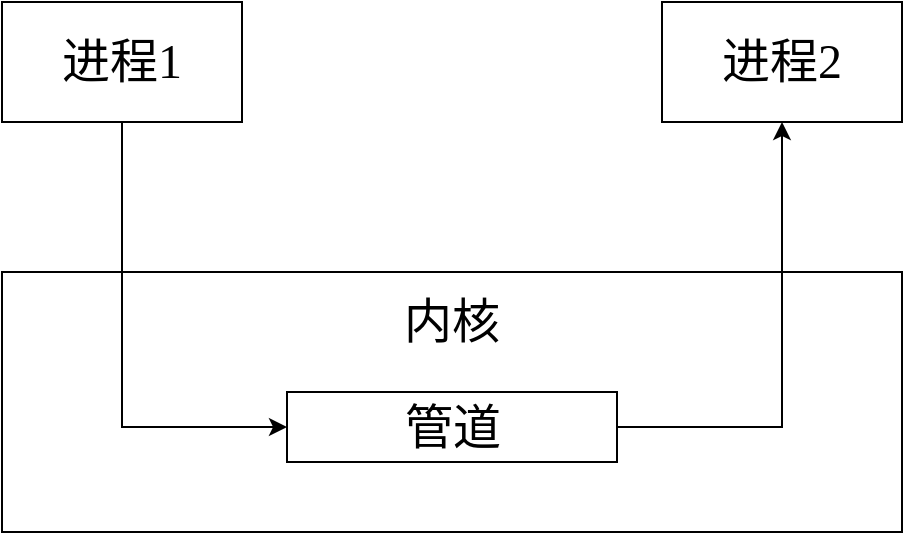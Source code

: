 <mxfile version="21.1.2" type="github">
  <diagram name="第 1 页" id="Lc7GdLcL6dpDA9fuwHsS">
    <mxGraphModel dx="937" dy="618" grid="1" gridSize="10" guides="1" tooltips="1" connect="1" arrows="1" fold="1" page="1" pageScale="1" pageWidth="827" pageHeight="1169" math="0" shadow="0">
      <root>
        <mxCell id="0" />
        <mxCell id="1" parent="0" />
        <mxCell id="zrga9KM7A3QgOpkUhyr_-3" value="" style="rounded=0;whiteSpace=wrap;html=1;" vertex="1" parent="1">
          <mxGeometry x="160" y="380" width="450" height="130" as="geometry" />
        </mxCell>
        <mxCell id="zrga9KM7A3QgOpkUhyr_-6" style="edgeStyle=orthogonalEdgeStyle;rounded=0;orthogonalLoop=1;jettySize=auto;html=1;entryX=0;entryY=0.5;entryDx=0;entryDy=0;exitX=0.5;exitY=1;exitDx=0;exitDy=0;" edge="1" parent="1" source="zrga9KM7A3QgOpkUhyr_-1" target="zrga9KM7A3QgOpkUhyr_-4">
          <mxGeometry relative="1" as="geometry" />
        </mxCell>
        <mxCell id="zrga9KM7A3QgOpkUhyr_-1" value="&lt;font face=&quot;Comic Sans MS&quot; style=&quot;font-size: 24px;&quot;&gt;进程1&lt;/font&gt;" style="rounded=0;whiteSpace=wrap;html=1;" vertex="1" parent="1">
          <mxGeometry x="160" y="245" width="120" height="60" as="geometry" />
        </mxCell>
        <mxCell id="zrga9KM7A3QgOpkUhyr_-2" value="&lt;font face=&quot;Comic Sans MS&quot; style=&quot;font-size: 24px;&quot;&gt;进程2&lt;/font&gt;" style="rounded=0;whiteSpace=wrap;html=1;" vertex="1" parent="1">
          <mxGeometry x="490" y="245" width="120" height="60" as="geometry" />
        </mxCell>
        <mxCell id="zrga9KM7A3QgOpkUhyr_-8" style="edgeStyle=orthogonalEdgeStyle;rounded=0;orthogonalLoop=1;jettySize=auto;html=1;entryX=0.5;entryY=1;entryDx=0;entryDy=0;" edge="1" parent="1" source="zrga9KM7A3QgOpkUhyr_-4" target="zrga9KM7A3QgOpkUhyr_-2">
          <mxGeometry relative="1" as="geometry" />
        </mxCell>
        <mxCell id="zrga9KM7A3QgOpkUhyr_-4" value="&lt;font face=&quot;Comic Sans MS&quot; style=&quot;font-size: 24px;&quot;&gt;管道&lt;/font&gt;" style="rounded=0;whiteSpace=wrap;html=1;" vertex="1" parent="1">
          <mxGeometry x="302.5" y="440" width="165" height="35" as="geometry" />
        </mxCell>
        <mxCell id="zrga9KM7A3QgOpkUhyr_-5" value="&lt;font style=&quot;font-size: 24px;&quot;&gt;内核&lt;/font&gt;" style="text;html=1;strokeColor=none;fillColor=none;align=center;verticalAlign=middle;whiteSpace=wrap;rounded=0;" vertex="1" parent="1">
          <mxGeometry x="345" y="390" width="80" height="30" as="geometry" />
        </mxCell>
      </root>
    </mxGraphModel>
  </diagram>
</mxfile>
